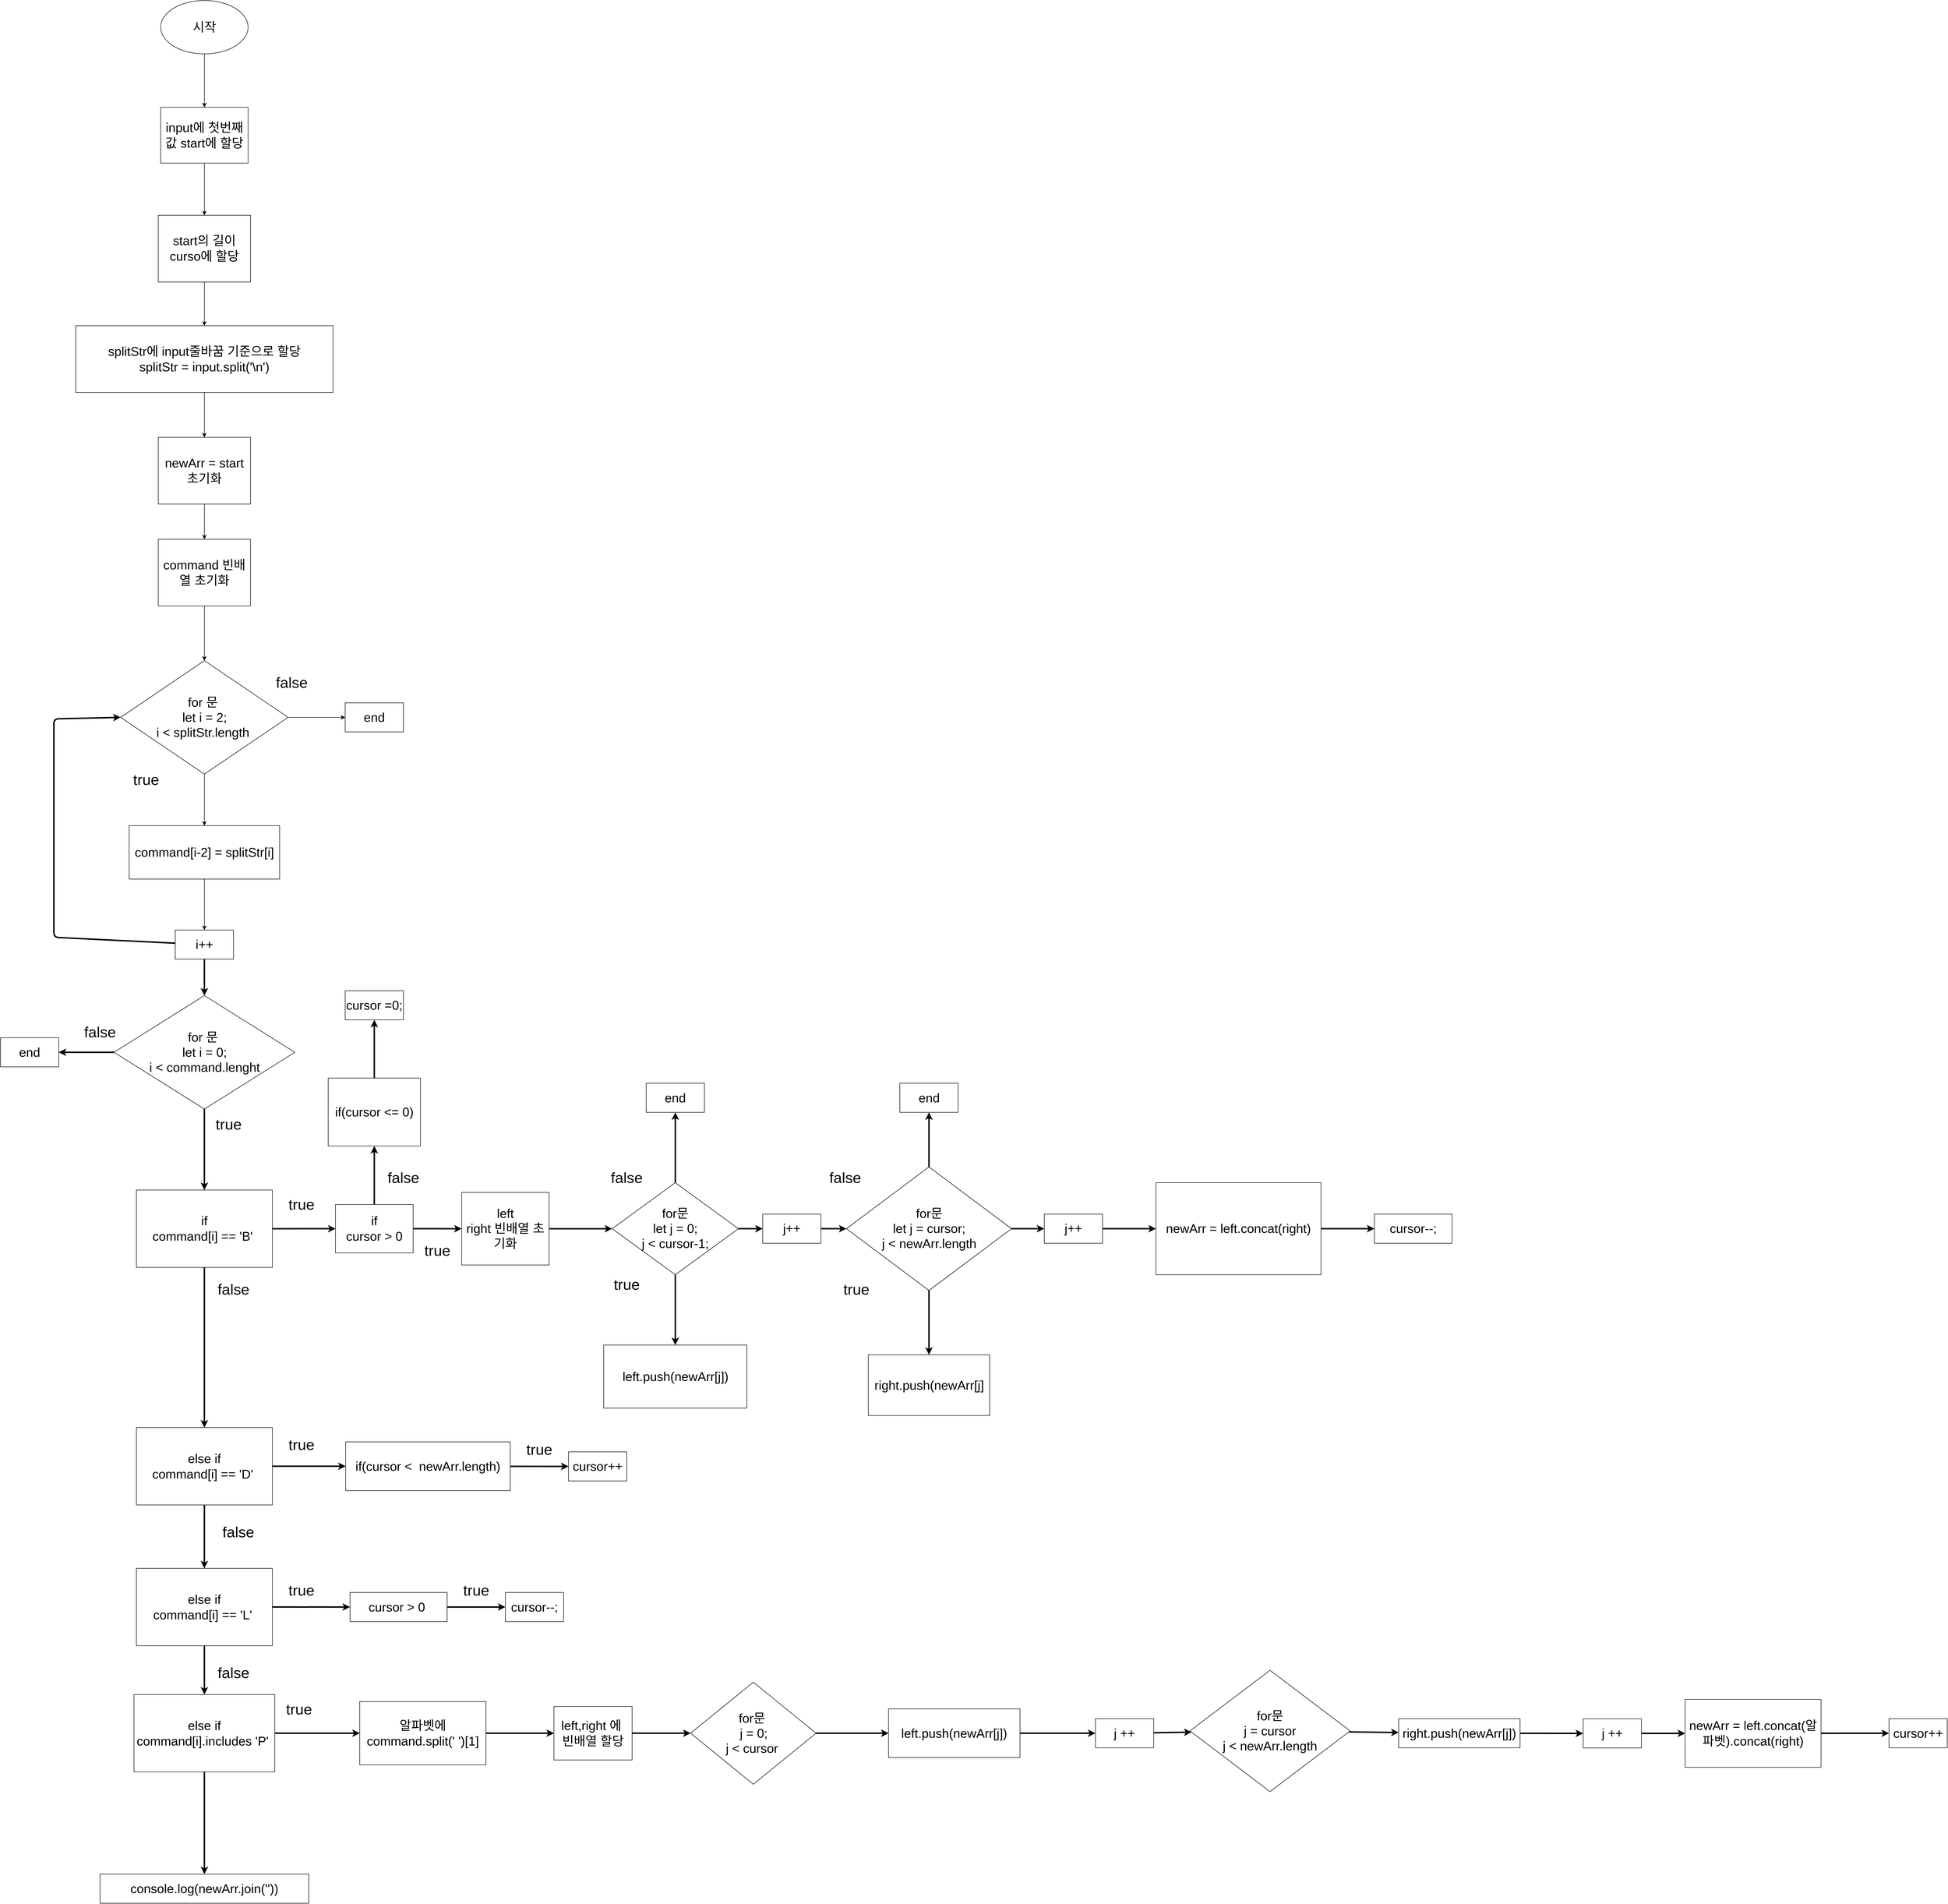 <mxfile>
    <diagram id="gX0mblt6Y0v1ek5mQKAK" name="페이지-1">
        <mxGraphModel dx="1763" dy="1086" grid="1" gridSize="10" guides="1" tooltips="1" connect="1" arrows="1" fold="1" page="1" pageScale="1" pageWidth="3300" pageHeight="4681" background="#ffffff" math="0" shadow="0">
            <root>
                <mxCell id="0"/>
                <mxCell id="1" parent="0"/>
                <mxCell id="7" value="" style="edgeStyle=none;html=1;" parent="1" source="5" target="6" edge="1">
                    <mxGeometry relative="1" as="geometry"/>
                </mxCell>
                <mxCell id="11" style="edgeStyle=none;html=1;entryX=0.5;entryY=0;entryDx=0;entryDy=0;strokeColor=#000000;" parent="1" source="5" target="6" edge="1">
                    <mxGeometry relative="1" as="geometry"/>
                </mxCell>
                <mxCell id="5" value="시작" style="ellipse;whiteSpace=wrap;html=1;labelBorderColor=none;fontSize=26;fontColor=#000000;fillColor=#FFFFFF;strokeColor=#000000;" parent="1" vertex="1">
                    <mxGeometry x="840" y="140" width="180" height="110" as="geometry"/>
                </mxCell>
                <mxCell id="13" value="" style="edgeStyle=none;html=1;strokeColor=#000000;" parent="1" source="6" target="12" edge="1">
                    <mxGeometry relative="1" as="geometry"/>
                </mxCell>
                <mxCell id="6" value="input에 첫번째 값 start에 할당" style="whiteSpace=wrap;html=1;fontSize=26;fillColor=#FFFFFF;strokeColor=#000000;fontColor=#000000;labelBorderColor=none;" parent="1" vertex="1">
                    <mxGeometry x="840" y="360" width="180" height="115" as="geometry"/>
                </mxCell>
                <mxCell id="17" style="edgeStyle=none;html=1;entryX=0.5;entryY=0;entryDx=0;entryDy=0;strokeColor=#000000;" parent="1" source="12" target="16" edge="1">
                    <mxGeometry relative="1" as="geometry"/>
                </mxCell>
                <mxCell id="12" value="start의 길이 curso에 할당" style="whiteSpace=wrap;html=1;fontSize=26;fillColor=#FFFFFF;strokeColor=#000000;fontColor=#000000;labelBorderColor=none;" parent="1" vertex="1">
                    <mxGeometry x="835" y="582.5" width="190" height="137.5" as="geometry"/>
                </mxCell>
                <mxCell id="19" style="edgeStyle=none;html=1;entryX=0.5;entryY=0;entryDx=0;entryDy=0;strokeColor=#000000;" parent="1" source="16" target="18" edge="1">
                    <mxGeometry relative="1" as="geometry"/>
                </mxCell>
                <mxCell id="16" value="splitStr에 input줄바꿈 기준으로 할당&lt;br&gt;splitStr = input.split('\n')" style="whiteSpace=wrap;html=1;fontSize=26;fillColor=#FFFFFF;strokeColor=#000000;fontColor=#000000;labelBorderColor=none;" parent="1" vertex="1">
                    <mxGeometry x="665" y="810" width="530" height="137.5" as="geometry"/>
                </mxCell>
                <mxCell id="21" style="edgeStyle=none;html=1;entryX=0.5;entryY=0;entryDx=0;entryDy=0;strokeColor=#000000;" parent="1" source="18" target="20" edge="1">
                    <mxGeometry relative="1" as="geometry"/>
                </mxCell>
                <mxCell id="18" value="newArr = start&lt;br&gt;초기화" style="whiteSpace=wrap;html=1;fontSize=26;fillColor=#FFFFFF;strokeColor=#000000;fontColor=#000000;labelBorderColor=none;" parent="1" vertex="1">
                    <mxGeometry x="835" y="1040" width="190" height="137.5" as="geometry"/>
                </mxCell>
                <mxCell id="23" value="" style="edgeStyle=none;html=1;strokeColor=#000000;" parent="1" source="20" target="22" edge="1">
                    <mxGeometry relative="1" as="geometry"/>
                </mxCell>
                <mxCell id="20" value="command 빈배열 초기화" style="whiteSpace=wrap;html=1;fontSize=26;fillColor=#FFFFFF;strokeColor=#000000;fontColor=#000000;labelBorderColor=none;" parent="1" vertex="1">
                    <mxGeometry x="835" y="1250" width="190" height="137.5" as="geometry"/>
                </mxCell>
                <mxCell id="25" value="" style="edgeStyle=none;html=1;strokeColor=#000000;" parent="1" source="22" target="24" edge="1">
                    <mxGeometry relative="1" as="geometry"/>
                </mxCell>
                <mxCell id="27" style="edgeStyle=none;html=1;strokeColor=#000000;" parent="1" source="22" target="26" edge="1">
                    <mxGeometry relative="1" as="geometry"/>
                </mxCell>
                <mxCell id="22" value="for 문&amp;nbsp;&lt;br&gt;let i = 2;&lt;br&gt;i &amp;lt; splitStr.length&amp;nbsp;" style="rhombus;whiteSpace=wrap;html=1;fontSize=26;fillColor=#FFFFFF;strokeColor=#000000;fontColor=#000000;labelBorderColor=none;" parent="1" vertex="1">
                    <mxGeometry x="757.5" y="1500" width="345" height="233.75" as="geometry"/>
                </mxCell>
                <mxCell id="32" value="" style="edgeStyle=none;html=1;strokeColor=#000000;fontSize=31;fontColor=#000000;" parent="1" source="24" target="31" edge="1">
                    <mxGeometry relative="1" as="geometry"/>
                </mxCell>
                <mxCell id="24" value="command[i-2] = splitStr[i]" style="whiteSpace=wrap;html=1;fontSize=26;fillColor=#FFFFFF;strokeColor=#000000;fontColor=#000000;labelBorderColor=none;" parent="1" vertex="1">
                    <mxGeometry x="775" y="1840.01" width="310" height="109.99" as="geometry"/>
                </mxCell>
                <mxCell id="26" value="end" style="whiteSpace=wrap;html=1;fontSize=26;fillColor=#FFFFFF;strokeColor=#000000;fontColor=#000000;labelBorderColor=none;" parent="1" vertex="1">
                    <mxGeometry x="1220" y="1586.88" width="120" height="60" as="geometry"/>
                </mxCell>
                <mxCell id="29" value="&lt;font style=&quot;font-size: 31px;&quot;&gt;false&lt;/font&gt;" style="text;html=1;strokeColor=none;fillColor=none;align=center;verticalAlign=middle;whiteSpace=wrap;rounded=0;fontSize=13;fontColor=#000000;" parent="1" vertex="1">
                    <mxGeometry x="1050" y="1500" width="120" height="90" as="geometry"/>
                </mxCell>
                <mxCell id="30" value="&lt;font style=&quot;font-size: 31px;&quot;&gt;true&lt;/font&gt;" style="text;html=1;strokeColor=none;fillColor=none;align=center;verticalAlign=middle;whiteSpace=wrap;rounded=0;fontSize=13;fontColor=#000000;" parent="1" vertex="1">
                    <mxGeometry x="750" y="1700" width="120" height="90" as="geometry"/>
                </mxCell>
                <mxCell id="33" style="edgeStyle=none;html=1;entryX=0;entryY=0.5;entryDx=0;entryDy=0;strokeColor=#000000;fontSize=31;fontColor=#000000;strokeWidth=3;" parent="1" source="31" target="22" edge="1">
                    <mxGeometry relative="1" as="geometry">
                        <Array as="points">
                            <mxPoint x="620" y="2070"/>
                            <mxPoint x="620" y="1620"/>
                        </Array>
                    </mxGeometry>
                </mxCell>
                <mxCell id="38" style="edgeStyle=none;html=1;entryX=0.5;entryY=0;entryDx=0;entryDy=0;strokeColor=#000000;strokeWidth=3;fontSize=31;fontColor=#000000;" parent="1" source="31" target="36" edge="1">
                    <mxGeometry relative="1" as="geometry"/>
                </mxCell>
                <mxCell id="31" value="i++" style="whiteSpace=wrap;html=1;fontSize=26;fillColor=#FFFFFF;strokeColor=#000000;fontColor=#000000;labelBorderColor=none;" parent="1" vertex="1">
                    <mxGeometry x="870" y="2054.995" width="120" height="60" as="geometry"/>
                </mxCell>
                <mxCell id="40" value="" style="edgeStyle=none;html=1;strokeColor=#000000;strokeWidth=3;fontSize=31;fontColor=#000000;" parent="1" source="36" target="39" edge="1">
                    <mxGeometry relative="1" as="geometry"/>
                </mxCell>
                <mxCell id="126" value="" style="edgeStyle=none;html=1;" edge="1" parent="1" source="36" target="125">
                    <mxGeometry relative="1" as="geometry"/>
                </mxCell>
                <mxCell id="129" style="edgeStyle=none;html=1;entryX=1;entryY=0.5;entryDx=0;entryDy=0;strokeColor=#000000;strokeWidth=3;" edge="1" parent="1" source="36" target="125">
                    <mxGeometry relative="1" as="geometry"/>
                </mxCell>
                <mxCell id="36" value="for 문&amp;nbsp;&lt;br&gt;let i = 0;&lt;br&gt;i &amp;lt; command.lenght" style="rhombus;whiteSpace=wrap;html=1;fontSize=26;fillColor=#FFFFFF;strokeColor=#000000;fontColor=#000000;labelBorderColor=none;" parent="1" vertex="1">
                    <mxGeometry x="743.75" y="2190" width="372.5" height="233.75" as="geometry"/>
                </mxCell>
                <mxCell id="42" style="edgeStyle=none;html=1;strokeColor=#000000;strokeWidth=3;fontSize=31;fontColor=#000000;" parent="1" source="39" target="41" edge="1">
                    <mxGeometry relative="1" as="geometry"/>
                </mxCell>
                <mxCell id="73" style="edgeStyle=none;html=1;entryX=0.5;entryY=0;entryDx=0;entryDy=0;strokeColor=#000000;strokeWidth=3;fontSize=31;fontColor=#000000;" parent="1" source="39" target="72" edge="1">
                    <mxGeometry relative="1" as="geometry"/>
                </mxCell>
                <mxCell id="39" value="if&lt;br&gt;command[i] == 'B'&amp;nbsp;" style="whiteSpace=wrap;html=1;fontSize=26;fillColor=#FFFFFF;strokeColor=#000000;fontColor=#000000;labelBorderColor=none;" parent="1" vertex="1">
                    <mxGeometry x="790" y="2590.63" width="280" height="159.37" as="geometry"/>
                </mxCell>
                <mxCell id="44" value="" style="edgeStyle=none;html=1;strokeColor=#000000;strokeWidth=3;fontSize=31;fontColor=#000000;" parent="1" source="41" target="43" edge="1">
                    <mxGeometry relative="1" as="geometry"/>
                </mxCell>
                <mxCell id="68" value="" style="edgeStyle=none;html=1;strokeColor=#000000;strokeWidth=3;fontSize=31;fontColor=#000000;" parent="1" source="41" target="67" edge="1">
                    <mxGeometry relative="1" as="geometry"/>
                </mxCell>
                <mxCell id="41" value="if&lt;br&gt;cursor &amp;gt; 0" style="whiteSpace=wrap;html=1;fontSize=26;fillColor=#FFFFFF;strokeColor=#000000;fontColor=#000000;labelBorderColor=none;" parent="1" vertex="1">
                    <mxGeometry x="1200" y="2620.47" width="160" height="99.68" as="geometry"/>
                </mxCell>
                <mxCell id="46" value="" style="edgeStyle=none;html=1;strokeColor=#000000;strokeWidth=3;fontSize=31;fontColor=#000000;" parent="1" source="43" target="45" edge="1">
                    <mxGeometry relative="1" as="geometry"/>
                </mxCell>
                <mxCell id="43" value="left&lt;br&gt;right 빈배열 초기화" style="whiteSpace=wrap;html=1;fontSize=26;fillColor=#FFFFFF;strokeColor=#000000;fontColor=#000000;labelBorderColor=none;" parent="1" vertex="1">
                    <mxGeometry x="1460" y="2595.55" width="180" height="149.53" as="geometry"/>
                </mxCell>
                <mxCell id="48" value="" style="edgeStyle=none;html=1;strokeColor=#000000;strokeWidth=3;fontSize=31;fontColor=#000000;" parent="1" source="45" target="47" edge="1">
                    <mxGeometry relative="1" as="geometry"/>
                </mxCell>
                <mxCell id="52" value="" style="edgeStyle=none;html=1;strokeColor=#000000;strokeWidth=3;fontSize=31;fontColor=#000000;" parent="1" source="45" target="51" edge="1">
                    <mxGeometry relative="1" as="geometry"/>
                </mxCell>
                <mxCell id="102" value="" style="edgeStyle=none;html=1;strokeColor=#000000;strokeWidth=3;fontSize=31;fontColor=#000000;" parent="1" source="45" target="101" edge="1">
                    <mxGeometry relative="1" as="geometry"/>
                </mxCell>
                <mxCell id="45" value="for문&lt;br&gt;let j = 0;&lt;br&gt;j &amp;lt; cursor-1;" style="rhombus;whiteSpace=wrap;html=1;fontSize=26;fillColor=#FFFFFF;strokeColor=#000000;fontColor=#000000;labelBorderColor=none;" parent="1" vertex="1">
                    <mxGeometry x="1770" y="2575.47" width="260" height="189.69" as="geometry"/>
                </mxCell>
                <mxCell id="47" value="left.push(newArr[j])" style="whiteSpace=wrap;html=1;fontSize=26;fillColor=#FFFFFF;strokeColor=#000000;fontColor=#000000;labelBorderColor=none;" parent="1" vertex="1">
                    <mxGeometry x="1752.5" y="2910" width="295" height="130" as="geometry"/>
                </mxCell>
                <mxCell id="49" value="&lt;font style=&quot;font-size: 31px;&quot;&gt;true&lt;/font&gt;" style="text;html=1;strokeColor=none;fillColor=none;align=center;verticalAlign=middle;whiteSpace=wrap;rounded=0;fontSize=13;fontColor=#000000;" parent="1" vertex="1">
                    <mxGeometry x="1740" y="2740" width="120" height="90" as="geometry"/>
                </mxCell>
                <mxCell id="50" value="&lt;font style=&quot;font-size: 31px;&quot;&gt;false&lt;/font&gt;" style="text;html=1;strokeColor=none;fillColor=none;align=center;verticalAlign=middle;whiteSpace=wrap;rounded=0;fontSize=13;fontColor=#000000;" parent="1" vertex="1">
                    <mxGeometry x="1740" y="2520" width="120" height="90" as="geometry"/>
                </mxCell>
                <mxCell id="51" value="end" style="whiteSpace=wrap;html=1;fontSize=26;fillColor=#FFFFFF;strokeColor=#000000;fontColor=#000000;labelBorderColor=none;" parent="1" vertex="1">
                    <mxGeometry x="1840" y="2370.625" width="120" height="60" as="geometry"/>
                </mxCell>
                <mxCell id="58" value="" style="edgeStyle=none;html=1;strokeColor=#000000;strokeWidth=3;fontSize=31;fontColor=#000000;" parent="1" source="53" target="57" edge="1">
                    <mxGeometry relative="1" as="geometry"/>
                </mxCell>
                <mxCell id="61" style="edgeStyle=none;html=1;entryX=0.5;entryY=1;entryDx=0;entryDy=0;strokeColor=#000000;strokeWidth=3;fontSize=31;fontColor=#000000;" parent="1" source="53" target="60" edge="1">
                    <mxGeometry relative="1" as="geometry"/>
                </mxCell>
                <mxCell id="105" style="edgeStyle=none;html=1;entryX=0;entryY=0.5;entryDx=0;entryDy=0;strokeColor=#000000;strokeWidth=3;fontSize=31;fontColor=#000000;" parent="1" source="53" target="104" edge="1">
                    <mxGeometry relative="1" as="geometry"/>
                </mxCell>
                <mxCell id="53" value="for문&lt;br&gt;let j = cursor;&lt;br&gt;j &amp;lt; newArr.length" style="rhombus;whiteSpace=wrap;html=1;fontSize=26;fillColor=#FFFFFF;strokeColor=#000000;fontColor=#000000;labelBorderColor=none;" parent="1" vertex="1">
                    <mxGeometry x="2252.5" y="2543.04" width="340" height="254.53" as="geometry"/>
                </mxCell>
                <mxCell id="55" value="&lt;font style=&quot;font-size: 31px;&quot;&gt;true&lt;/font&gt;" style="text;html=1;strokeColor=none;fillColor=none;align=center;verticalAlign=middle;whiteSpace=wrap;rounded=0;fontSize=13;fontColor=#000000;" parent="1" vertex="1">
                    <mxGeometry x="2212.5" y="2749.99" width="120" height="90" as="geometry"/>
                </mxCell>
                <mxCell id="56" value="&lt;font style=&quot;font-size: 31px;&quot;&gt;false&lt;/font&gt;" style="text;html=1;strokeColor=none;fillColor=none;align=center;verticalAlign=middle;whiteSpace=wrap;rounded=0;fontSize=13;fontColor=#000000;" parent="1" vertex="1">
                    <mxGeometry x="2190" y="2519.99" width="120" height="90" as="geometry"/>
                </mxCell>
                <mxCell id="57" value="right.push(newArr[j]" style="whiteSpace=wrap;html=1;fontSize=26;fillColor=#FFFFFF;strokeColor=#000000;fontColor=#000000;labelBorderColor=none;" parent="1" vertex="1">
                    <mxGeometry x="2297.5" y="2929.99" width="250" height="125.16" as="geometry"/>
                </mxCell>
                <mxCell id="59" value="&lt;font style=&quot;font-size: 31px;&quot;&gt;true&lt;/font&gt;" style="text;html=1;strokeColor=none;fillColor=none;align=center;verticalAlign=middle;whiteSpace=wrap;rounded=0;fontSize=13;fontColor=#000000;" parent="1" vertex="1">
                    <mxGeometry x="1070" y="2575.47" width="120" height="90" as="geometry"/>
                </mxCell>
                <mxCell id="60" value="end" style="whiteSpace=wrap;html=1;fontSize=26;fillColor=#FFFFFF;strokeColor=#000000;fontColor=#000000;labelBorderColor=none;" parent="1" vertex="1">
                    <mxGeometry x="2362.5" y="2370.62" width="120" height="60" as="geometry"/>
                </mxCell>
                <mxCell id="65" value="" style="edgeStyle=none;html=1;strokeColor=#000000;strokeWidth=3;fontSize=31;fontColor=#000000;" parent="1" source="62" target="64" edge="1">
                    <mxGeometry relative="1" as="geometry"/>
                </mxCell>
                <mxCell id="62" value="newArr = left.concat(right)" style="whiteSpace=wrap;html=1;fontSize=26;fillColor=#FFFFFF;strokeColor=#000000;fontColor=#000000;labelBorderColor=none;" parent="1" vertex="1">
                    <mxGeometry x="2890" y="2575.45" width="340" height="189.69" as="geometry"/>
                </mxCell>
                <mxCell id="64" value="cursor--;" style="whiteSpace=wrap;html=1;fontSize=26;fillColor=#FFFFFF;strokeColor=#000000;fontColor=#000000;labelBorderColor=none;" parent="1" vertex="1">
                    <mxGeometry x="3340" y="2640.3" width="160" height="60" as="geometry"/>
                </mxCell>
                <mxCell id="66" value="&lt;font style=&quot;font-size: 31px;&quot;&gt;true&lt;/font&gt;" style="text;html=1;strokeColor=none;fillColor=none;align=center;verticalAlign=middle;whiteSpace=wrap;rounded=0;fontSize=13;fontColor=#000000;" parent="1" vertex="1">
                    <mxGeometry x="1350" y="2670" width="120" height="90" as="geometry"/>
                </mxCell>
                <mxCell id="71" value="" style="edgeStyle=none;html=1;strokeColor=#000000;strokeWidth=3;fontSize=31;fontColor=#000000;" parent="1" source="67" target="70" edge="1">
                    <mxGeometry relative="1" as="geometry"/>
                </mxCell>
                <mxCell id="67" value="if(cursor &amp;lt;= 0)" style="whiteSpace=wrap;html=1;fontSize=26;fillColor=#FFFFFF;strokeColor=#000000;fontColor=#000000;labelBorderColor=none;" parent="1" vertex="1">
                    <mxGeometry x="1185" y="2360" width="190" height="140" as="geometry"/>
                </mxCell>
                <mxCell id="69" value="&lt;font style=&quot;font-size: 31px;&quot;&gt;false&lt;/font&gt;" style="text;html=1;strokeColor=none;fillColor=none;align=center;verticalAlign=middle;whiteSpace=wrap;rounded=0;fontSize=13;fontColor=#000000;" parent="1" vertex="1">
                    <mxGeometry x="1280" y="2520" width="120" height="90" as="geometry"/>
                </mxCell>
                <mxCell id="70" value="cursor =0;" style="whiteSpace=wrap;html=1;fontSize=26;fillColor=#FFFFFF;strokeColor=#000000;fontColor=#000000;labelBorderColor=none;" parent="1" vertex="1">
                    <mxGeometry x="1220" y="2180" width="120" height="60" as="geometry"/>
                </mxCell>
                <mxCell id="75" style="edgeStyle=none;html=1;strokeColor=#000000;strokeWidth=3;fontSize=31;fontColor=#000000;" parent="1" source="72" target="74" edge="1">
                    <mxGeometry relative="1" as="geometry"/>
                </mxCell>
                <mxCell id="83" style="edgeStyle=none;html=1;entryX=0.5;entryY=0;entryDx=0;entryDy=0;strokeColor=#000000;strokeWidth=3;fontSize=31;fontColor=#000000;" parent="1" source="72" target="82" edge="1">
                    <mxGeometry relative="1" as="geometry"/>
                </mxCell>
                <mxCell id="72" value="else if&lt;br&gt;command[i] == 'D'&amp;nbsp;" style="whiteSpace=wrap;html=1;fontSize=26;fillColor=#FFFFFF;strokeColor=#000000;fontColor=#000000;labelBorderColor=none;" parent="1" vertex="1">
                    <mxGeometry x="790" y="3080" width="280" height="159.37" as="geometry"/>
                </mxCell>
                <mxCell id="77" style="edgeStyle=none;html=1;entryX=0;entryY=0.5;entryDx=0;entryDy=0;strokeColor=#000000;strokeWidth=3;fontSize=31;fontColor=#000000;" parent="1" source="74" target="76" edge="1">
                    <mxGeometry relative="1" as="geometry"/>
                </mxCell>
                <mxCell id="74" value="if(cursor &amp;lt;&amp;nbsp; newArr.length)" style="whiteSpace=wrap;html=1;fontSize=26;fillColor=#FFFFFF;strokeColor=#000000;fontColor=#000000;labelBorderColor=none;" parent="1" vertex="1">
                    <mxGeometry x="1221" y="3109.45" width="339" height="100.47" as="geometry"/>
                </mxCell>
                <mxCell id="76" value="cursor++" style="whiteSpace=wrap;html=1;fontSize=26;fillColor=#FFFFFF;strokeColor=#000000;fontColor=#000000;labelBorderColor=none;" parent="1" vertex="1">
                    <mxGeometry x="1680" y="3130" width="120" height="60" as="geometry"/>
                </mxCell>
                <mxCell id="78" value="&lt;font style=&quot;font-size: 31px;&quot;&gt;true&lt;/font&gt;" style="text;html=1;strokeColor=none;fillColor=none;align=center;verticalAlign=middle;whiteSpace=wrap;rounded=0;fontSize=13;fontColor=#000000;" parent="1" vertex="1">
                    <mxGeometry x="1560" y="3080" width="120" height="90" as="geometry"/>
                </mxCell>
                <mxCell id="79" value="&lt;font style=&quot;font-size: 31px;&quot;&gt;true&lt;/font&gt;" style="text;html=1;strokeColor=none;fillColor=none;align=center;verticalAlign=middle;whiteSpace=wrap;rounded=0;fontSize=13;fontColor=#000000;" parent="1" vertex="1">
                    <mxGeometry x="1070" y="3070" width="120" height="90" as="geometry"/>
                </mxCell>
                <mxCell id="80" value="&lt;font style=&quot;font-size: 31px;&quot;&gt;false&lt;/font&gt;" style="text;html=1;strokeColor=none;fillColor=none;align=center;verticalAlign=middle;whiteSpace=wrap;rounded=0;fontSize=13;fontColor=#000000;" parent="1" vertex="1">
                    <mxGeometry x="930" y="2750" width="120" height="90" as="geometry"/>
                </mxCell>
                <mxCell id="81" value="&lt;font style=&quot;font-size: 31px;&quot;&gt;false&lt;/font&gt;" style="text;html=1;strokeColor=none;fillColor=none;align=center;verticalAlign=middle;whiteSpace=wrap;rounded=0;fontSize=13;fontColor=#000000;" parent="1" vertex="1">
                    <mxGeometry x="940" y="3250" width="120" height="90" as="geometry"/>
                </mxCell>
                <mxCell id="85" value="" style="edgeStyle=none;html=1;strokeColor=#000000;strokeWidth=3;fontSize=31;fontColor=#000000;" parent="1" source="82" target="84" edge="1">
                    <mxGeometry relative="1" as="geometry"/>
                </mxCell>
                <mxCell id="91" style="edgeStyle=none;html=1;entryX=0.5;entryY=0;entryDx=0;entryDy=0;strokeColor=#000000;strokeWidth=3;fontSize=31;fontColor=#000000;" parent="1" source="82" target="90" edge="1">
                    <mxGeometry relative="1" as="geometry"/>
                </mxCell>
                <mxCell id="82" value="else if&lt;br&gt;command[i] == 'L'&amp;nbsp;" style="whiteSpace=wrap;html=1;fontSize=26;fillColor=#FFFFFF;strokeColor=#000000;fontColor=#000000;labelBorderColor=none;" parent="1" vertex="1">
                    <mxGeometry x="790" y="3370" width="280" height="159.37" as="geometry"/>
                </mxCell>
                <mxCell id="87" value="" style="edgeStyle=none;html=1;strokeColor=#000000;strokeWidth=3;fontSize=31;fontColor=#000000;" parent="1" source="84" target="86" edge="1">
                    <mxGeometry relative="1" as="geometry"/>
                </mxCell>
                <mxCell id="84" value="cursor &amp;gt; 0&amp;nbsp;" style="whiteSpace=wrap;html=1;fontSize=26;fillColor=#FFFFFF;strokeColor=#000000;fontColor=#000000;labelBorderColor=none;" parent="1" vertex="1">
                    <mxGeometry x="1230" y="3419.69" width="200" height="60" as="geometry"/>
                </mxCell>
                <mxCell id="86" value="cursor--;" style="whiteSpace=wrap;html=1;fontSize=26;fillColor=#FFFFFF;strokeColor=#000000;fontColor=#000000;labelBorderColor=none;" parent="1" vertex="1">
                    <mxGeometry x="1550" y="3419.69" width="120" height="60" as="geometry"/>
                </mxCell>
                <mxCell id="88" value="&lt;font style=&quot;font-size: 31px;&quot;&gt;true&lt;/font&gt;" style="text;html=1;strokeColor=none;fillColor=none;align=center;verticalAlign=middle;whiteSpace=wrap;rounded=0;fontSize=13;fontColor=#000000;" parent="1" vertex="1">
                    <mxGeometry x="1070" y="3370" width="120" height="90" as="geometry"/>
                </mxCell>
                <mxCell id="89" value="&lt;font style=&quot;font-size: 31px;&quot;&gt;true&lt;/font&gt;" style="text;html=1;strokeColor=none;fillColor=none;align=center;verticalAlign=middle;whiteSpace=wrap;rounded=0;fontSize=13;fontColor=#000000;" parent="1" vertex="1">
                    <mxGeometry x="1430" y="3370" width="120" height="90" as="geometry"/>
                </mxCell>
                <mxCell id="93" value="" style="edgeStyle=none;html=1;strokeColor=#000000;strokeWidth=3;fontSize=31;fontColor=#000000;" parent="1" source="90" target="92" edge="1">
                    <mxGeometry relative="1" as="geometry"/>
                </mxCell>
                <mxCell id="124" style="edgeStyle=none;html=1;entryX=0.5;entryY=0;entryDx=0;entryDy=0;strokeColor=#000000;strokeWidth=3;fontSize=31;fontColor=#000000;" parent="1" source="90" target="123" edge="1">
                    <mxGeometry relative="1" as="geometry"/>
                </mxCell>
                <mxCell id="90" value="else if&lt;br&gt;command[i].includes 'P'&amp;nbsp;" style="whiteSpace=wrap;html=1;fontSize=26;fillColor=#FFFFFF;strokeColor=#000000;fontColor=#000000;labelBorderColor=none;" parent="1" vertex="1">
                    <mxGeometry x="785" y="3630" width="290" height="159.37" as="geometry"/>
                </mxCell>
                <mxCell id="95" value="" style="edgeStyle=none;html=1;" parent="1" source="92" target="94" edge="1">
                    <mxGeometry relative="1" as="geometry"/>
                </mxCell>
                <mxCell id="98" style="edgeStyle=none;html=1;entryX=0;entryY=0.5;entryDx=0;entryDy=0;strokeColor=#000000;strokeWidth=3;fontSize=31;fontColor=#000000;" parent="1" source="92" target="94" edge="1">
                    <mxGeometry relative="1" as="geometry"/>
                </mxCell>
                <mxCell id="92" value="알파벳에command.split(' ')[1]" style="whiteSpace=wrap;html=1;fontSize=26;fillColor=#FFFFFF;strokeColor=#000000;fontColor=#000000;labelBorderColor=none;" parent="1" vertex="1">
                    <mxGeometry x="1250" y="3644.53" width="260" height="130.31" as="geometry"/>
                </mxCell>
                <mxCell id="100" value="" style="edgeStyle=none;html=1;strokeColor=#000000;strokeWidth=3;fontSize=31;fontColor=#000000;" parent="1" source="94" target="99" edge="1">
                    <mxGeometry relative="1" as="geometry"/>
                </mxCell>
                <mxCell id="94" value="left,right 에&amp;nbsp;&lt;br&gt;빈배열 할당" style="whiteSpace=wrap;html=1;fontSize=26;fillColor=#FFFFFF;strokeColor=#000000;fontColor=#000000;labelBorderColor=none;" parent="1" vertex="1">
                    <mxGeometry x="1650" y="3654.53" width="161" height="110.31" as="geometry"/>
                </mxCell>
                <mxCell id="108" value="" style="edgeStyle=none;html=1;strokeColor=#000000;strokeWidth=3;fontSize=31;fontColor=#000000;" parent="1" source="99" target="107" edge="1">
                    <mxGeometry relative="1" as="geometry"/>
                </mxCell>
                <mxCell id="99" value="for문&amp;nbsp;&lt;br&gt;j = 0;&lt;br&gt;j &amp;lt; cursor&amp;nbsp;" style="rhombus;whiteSpace=wrap;html=1;fontSize=26;fillColor=#FFFFFF;strokeColor=#000000;fontColor=#000000;labelBorderColor=none;" parent="1" vertex="1">
                    <mxGeometry x="1931.5" y="3604.53" width="258.5" height="210.31" as="geometry"/>
                </mxCell>
                <mxCell id="103" style="edgeStyle=none;html=1;entryX=0;entryY=0.5;entryDx=0;entryDy=0;strokeColor=#000000;strokeWidth=3;fontSize=31;fontColor=#000000;" parent="1" source="101" target="53" edge="1">
                    <mxGeometry relative="1" as="geometry"/>
                </mxCell>
                <mxCell id="101" value="j++" style="whiteSpace=wrap;html=1;fontSize=26;fillColor=#FFFFFF;strokeColor=#000000;fontColor=#000000;labelBorderColor=none;" parent="1" vertex="1">
                    <mxGeometry x="2080" y="2640.295" width="120" height="60" as="geometry"/>
                </mxCell>
                <mxCell id="106" style="edgeStyle=none;html=1;entryX=0;entryY=0.5;entryDx=0;entryDy=0;strokeColor=#000000;strokeWidth=3;fontSize=31;fontColor=#000000;" parent="1" source="104" target="62" edge="1">
                    <mxGeometry relative="1" as="geometry"/>
                </mxCell>
                <mxCell id="104" value="j++" style="whiteSpace=wrap;html=1;fontSize=26;fillColor=#FFFFFF;strokeColor=#000000;fontColor=#000000;labelBorderColor=none;" parent="1" vertex="1">
                    <mxGeometry x="2660" y="2640.29" width="120" height="60" as="geometry"/>
                </mxCell>
                <mxCell id="110" value="" style="edgeStyle=none;html=1;strokeColor=#000000;strokeWidth=3;fontSize=31;fontColor=#000000;" parent="1" source="107" target="109" edge="1">
                    <mxGeometry relative="1" as="geometry"/>
                </mxCell>
                <mxCell id="107" value="left.push(newArr[j])" style="whiteSpace=wrap;html=1;fontSize=26;fillColor=#FFFFFF;strokeColor=#000000;fontColor=#000000;labelBorderColor=none;" parent="1" vertex="1">
                    <mxGeometry x="2339.25" y="3659.53" width="270.75" height="100.31" as="geometry"/>
                </mxCell>
                <mxCell id="112" value="" style="edgeStyle=none;html=1;strokeColor=#000000;strokeWidth=3;fontSize=31;fontColor=#000000;" parent="1" source="109" target="111" edge="1">
                    <mxGeometry relative="1" as="geometry"/>
                </mxCell>
                <mxCell id="109" value="j ++" style="whiteSpace=wrap;html=1;fontSize=26;fillColor=#FFFFFF;strokeColor=#000000;fontColor=#000000;labelBorderColor=none;" parent="1" vertex="1">
                    <mxGeometry x="2765.375" y="3679.685" width="120" height="60" as="geometry"/>
                </mxCell>
                <mxCell id="114" value="" style="edgeStyle=none;html=1;strokeColor=#000000;strokeWidth=3;fontSize=31;fontColor=#000000;" parent="1" source="111" target="113" edge="1">
                    <mxGeometry relative="1" as="geometry"/>
                </mxCell>
                <mxCell id="111" value="for문&lt;br&gt;j = cursor&lt;br&gt;j &amp;lt; newArr.length" style="rhombus;whiteSpace=wrap;html=1;fontSize=26;fillColor=#FFFFFF;strokeColor=#000000;fontColor=#000000;labelBorderColor=none;" parent="1" vertex="1">
                    <mxGeometry x="2960" y="3580" width="330" height="250" as="geometry"/>
                </mxCell>
                <mxCell id="116" style="edgeStyle=none;html=1;entryX=0;entryY=0.5;entryDx=0;entryDy=0;strokeColor=#000000;strokeWidth=3;fontSize=31;fontColor=#000000;" parent="1" source="113" target="115" edge="1">
                    <mxGeometry relative="1" as="geometry"/>
                </mxCell>
                <mxCell id="113" value="right.push(newArr[j])" style="whiteSpace=wrap;html=1;fontSize=26;fillColor=#FFFFFF;strokeColor=#000000;fontColor=#000000;labelBorderColor=none;" parent="1" vertex="1">
                    <mxGeometry x="3390" y="3679.69" width="250" height="60" as="geometry"/>
                </mxCell>
                <mxCell id="118" value="" style="edgeStyle=none;html=1;strokeColor=#000000;strokeWidth=3;fontSize=31;fontColor=#000000;" parent="1" source="115" target="117" edge="1">
                    <mxGeometry relative="1" as="geometry"/>
                </mxCell>
                <mxCell id="115" value="j ++" style="whiteSpace=wrap;html=1;fontSize=26;fillColor=#FFFFFF;strokeColor=#000000;fontColor=#000000;labelBorderColor=none;" parent="1" vertex="1">
                    <mxGeometry x="3770" y="3680" width="120" height="60" as="geometry"/>
                </mxCell>
                <mxCell id="120" style="edgeStyle=none;html=1;entryX=0;entryY=0.5;entryDx=0;entryDy=0;strokeColor=#000000;strokeWidth=3;fontSize=31;fontColor=#000000;" parent="1" source="117" target="119" edge="1">
                    <mxGeometry relative="1" as="geometry"/>
                </mxCell>
                <mxCell id="117" value="newArr = left.concat(알파벳).concat(right)" style="whiteSpace=wrap;html=1;fontSize=26;fillColor=#FFFFFF;strokeColor=#000000;fontColor=#000000;labelBorderColor=none;" parent="1" vertex="1">
                    <mxGeometry x="3980" y="3640" width="280" height="140" as="geometry"/>
                </mxCell>
                <mxCell id="119" value="cursor++" style="whiteSpace=wrap;html=1;fontSize=26;fillColor=#FFFFFF;strokeColor=#000000;fontColor=#000000;labelBorderColor=none;" parent="1" vertex="1">
                    <mxGeometry x="4400" y="3679.69" width="120" height="60" as="geometry"/>
                </mxCell>
                <mxCell id="121" value="&lt;font style=&quot;font-size: 31px;&quot;&gt;true&lt;/font&gt;" style="text;html=1;strokeColor=none;fillColor=none;align=center;verticalAlign=middle;whiteSpace=wrap;rounded=0;fontSize=13;fontColor=#000000;" parent="1" vertex="1">
                    <mxGeometry x="1065" y="3614.53" width="120" height="90" as="geometry"/>
                </mxCell>
                <mxCell id="122" value="&lt;font style=&quot;font-size: 31px;&quot;&gt;false&lt;/font&gt;" style="text;html=1;strokeColor=none;fillColor=none;align=center;verticalAlign=middle;whiteSpace=wrap;rounded=0;fontSize=13;fontColor=#000000;" parent="1" vertex="1">
                    <mxGeometry x="930" y="3540" width="120" height="90" as="geometry"/>
                </mxCell>
                <mxCell id="123" value="console.log(newArr.join(''))" style="whiteSpace=wrap;html=1;fontSize=26;fillColor=#FFFFFF;strokeColor=#000000;fontColor=#000000;labelBorderColor=none;" parent="1" vertex="1">
                    <mxGeometry x="715" y="4000" width="430" height="60" as="geometry"/>
                </mxCell>
                <mxCell id="125" value="end" style="whiteSpace=wrap;html=1;fontSize=26;fillColor=#FFFFFF;strokeColor=#000000;fontColor=#000000;labelBorderColor=none;" vertex="1" parent="1">
                    <mxGeometry x="510" y="2276.875" width="120" height="60" as="geometry"/>
                </mxCell>
                <mxCell id="130" value="&lt;font style=&quot;font-size: 31px;&quot;&gt;true&lt;/font&gt;" style="text;html=1;strokeColor=none;fillColor=none;align=center;verticalAlign=middle;whiteSpace=wrap;rounded=0;fontSize=13;fontColor=#000000;" vertex="1" parent="1">
                    <mxGeometry x="920" y="2410" width="120" height="90" as="geometry"/>
                </mxCell>
                <mxCell id="131" value="&lt;font style=&quot;font-size: 31px;&quot;&gt;false&lt;/font&gt;" style="text;html=1;strokeColor=none;fillColor=none;align=center;verticalAlign=middle;whiteSpace=wrap;rounded=0;fontSize=13;fontColor=#000000;" vertex="1" parent="1">
                    <mxGeometry x="655" y="2220" width="120" height="90" as="geometry"/>
                </mxCell>
            </root>
        </mxGraphModel>
    </diagram>
</mxfile>